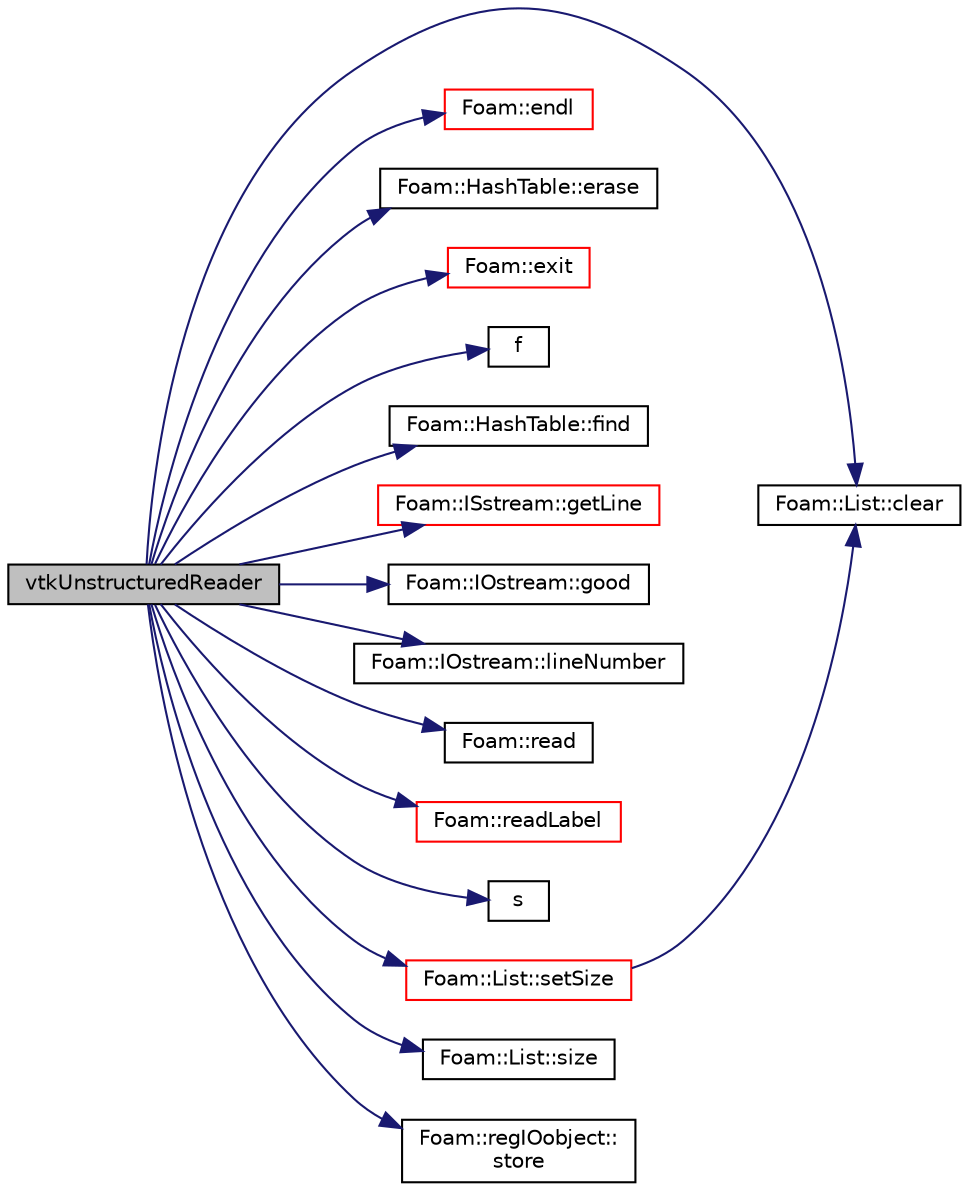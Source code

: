 digraph "vtkUnstructuredReader"
{
  bgcolor="transparent";
  edge [fontname="Helvetica",fontsize="10",labelfontname="Helvetica",labelfontsize="10"];
  node [fontname="Helvetica",fontsize="10",shape=record];
  rankdir="LR";
  Node1 [label="vtkUnstructuredReader",height=0.2,width=0.4,color="black", fillcolor="grey75", style="filled", fontcolor="black"];
  Node1 -> Node2 [color="midnightblue",fontsize="10",style="solid",fontname="Helvetica"];
  Node2 [label="Foam::List::clear",height=0.2,width=0.4,color="black",URL="$a01364.html#ac8bb3912a3ce86b15842e79d0b421204",tooltip="Clear the list, i.e. set size to zero. "];
  Node1 -> Node3 [color="midnightblue",fontsize="10",style="solid",fontname="Helvetica"];
  Node3 [label="Foam::endl",height=0.2,width=0.4,color="red",URL="$a10733.html#a2db8fe02a0d3909e9351bb4275b23ce4",tooltip="Add newline and flush stream. "];
  Node1 -> Node4 [color="midnightblue",fontsize="10",style="solid",fontname="Helvetica"];
  Node4 [label="Foam::HashTable::erase",height=0.2,width=0.4,color="black",URL="$a00984.html#a12d8ea138d4886b42bc135cd082652c7",tooltip="Erase a hashedEntry specified by given iterator. "];
  Node1 -> Node5 [color="midnightblue",fontsize="10",style="solid",fontname="Helvetica"];
  Node5 [label="Foam::exit",height=0.2,width=0.4,color="red",URL="$a10733.html#a06ca7250d8e89caf05243ec094843642"];
  Node1 -> Node6 [color="midnightblue",fontsize="10",style="solid",fontname="Helvetica"];
  Node6 [label="f",height=0.2,width=0.4,color="black",URL="$a03926.html#a888be93833ac7a23170555c69c690288"];
  Node1 -> Node7 [color="midnightblue",fontsize="10",style="solid",fontname="Helvetica"];
  Node7 [label="Foam::HashTable::find",height=0.2,width=0.4,color="black",URL="$a00984.html#a76b2c74ebd9f33fa9f76261b027ffc11",tooltip="Find and return an iterator set at the hashedEntry. "];
  Node1 -> Node8 [color="midnightblue",fontsize="10",style="solid",fontname="Helvetica"];
  Node8 [label="Foam::ISstream::getLine",height=0.2,width=0.4,color="red",URL="$a01198.html#a94b82bd8f7d8cdaa83c9c70b7c919f78",tooltip="Raw, low-level getline into a string function. "];
  Node1 -> Node9 [color="midnightblue",fontsize="10",style="solid",fontname="Helvetica"];
  Node9 [label="Foam::IOstream::good",height=0.2,width=0.4,color="black",URL="$a01185.html#ad2e41c8280b6cdf93d39e1135d2abdf7",tooltip="Return true if next operation might succeed. "];
  Node1 -> Node10 [color="midnightblue",fontsize="10",style="solid",fontname="Helvetica"];
  Node10 [label="Foam::IOstream::lineNumber",height=0.2,width=0.4,color="black",URL="$a01185.html#ada61e595ebb9210890710f2e471cdfac",tooltip="Return current stream line number. "];
  Node1 -> Node11 [color="midnightblue",fontsize="10",style="solid",fontname="Helvetica"];
  Node11 [label="Foam::read",height=0.2,width=0.4,color="black",URL="$a10733.html#a18efc6d016047ec7c6d5150d913d8c34"];
  Node1 -> Node12 [color="midnightblue",fontsize="10",style="solid",fontname="Helvetica"];
  Node12 [label="Foam::readLabel",height=0.2,width=0.4,color="red",URL="$a10733.html#abb09fbcf651d29208982dd7a601b606f"];
  Node1 -> Node13 [color="midnightblue",fontsize="10",style="solid",fontname="Helvetica"];
  Node13 [label="s",height=0.2,width=0.4,color="black",URL="$a04281.html#a6d6b99210a64ad23792eb7a3b0411c42"];
  Node1 -> Node14 [color="midnightblue",fontsize="10",style="solid",fontname="Helvetica"];
  Node14 [label="Foam::List::setSize",height=0.2,width=0.4,color="red",URL="$a01364.html#aedb985ffeaf1bdbfeccc2a8730405703",tooltip="Reset size of List. "];
  Node14 -> Node2 [color="midnightblue",fontsize="10",style="solid",fontname="Helvetica"];
  Node1 -> Node15 [color="midnightblue",fontsize="10",style="solid",fontname="Helvetica"];
  Node15 [label="Foam::List::size",height=0.2,width=0.4,color="black",URL="$a01364.html#a8a5f6fa29bd4b500caf186f60245b384",tooltip="Override size to be inconsistent with allocated storage. "];
  Node1 -> Node16 [color="midnightblue",fontsize="10",style="solid",fontname="Helvetica"];
  Node16 [label="Foam::regIOobject::\lstore",height=0.2,width=0.4,color="black",URL="$a02147.html#af5d1fdcbfe78592afb590a4c244acf20",tooltip="Transfer ownership of this object to its registry. "];
}
